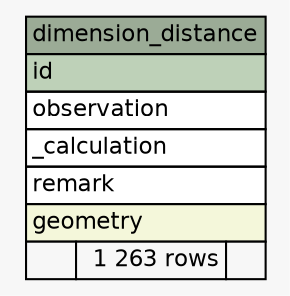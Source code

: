 // dot 2.38.0 on Linux 4.8.0-42-generic
// SchemaSpy rev 590
digraph "dimension_distance" {
  graph [
    rankdir="RL"
    bgcolor="#f7f7f7"
    nodesep="0.18"
    ranksep="0.46"
    fontname="Helvetica"
    fontsize="11"
  ];
  node [
    fontname="Helvetica"
    fontsize="11"
    shape="plaintext"
  ];
  edge [
    arrowsize="0.8"
  ];
  "dimension_distance" [
    label=<
    <TABLE BORDER="0" CELLBORDER="1" CELLSPACING="0" BGCOLOR="#ffffff">
      <TR><TD COLSPAN="3" BGCOLOR="#9bab96" ALIGN="CENTER">dimension_distance</TD></TR>
      <TR><TD PORT="id" COLSPAN="3" BGCOLOR="#bed1b8" ALIGN="LEFT">id</TD></TR>
      <TR><TD PORT="observation" COLSPAN="3" ALIGN="LEFT">observation</TD></TR>
      <TR><TD PORT="_calculation" COLSPAN="3" ALIGN="LEFT">_calculation</TD></TR>
      <TR><TD PORT="remark" COLSPAN="3" ALIGN="LEFT">remark</TD></TR>
      <TR><TD PORT="geometry" COLSPAN="3" BGCOLOR="#f4f7da" ALIGN="LEFT">geometry</TD></TR>
      <TR><TD ALIGN="LEFT" BGCOLOR="#f7f7f7">  </TD><TD ALIGN="RIGHT" BGCOLOR="#f7f7f7">1 263 rows</TD><TD ALIGN="RIGHT" BGCOLOR="#f7f7f7">  </TD></TR>
    </TABLE>>
    URL="tables/dimension_distance.html"
    tooltip="dimension_distance"
  ];
}
